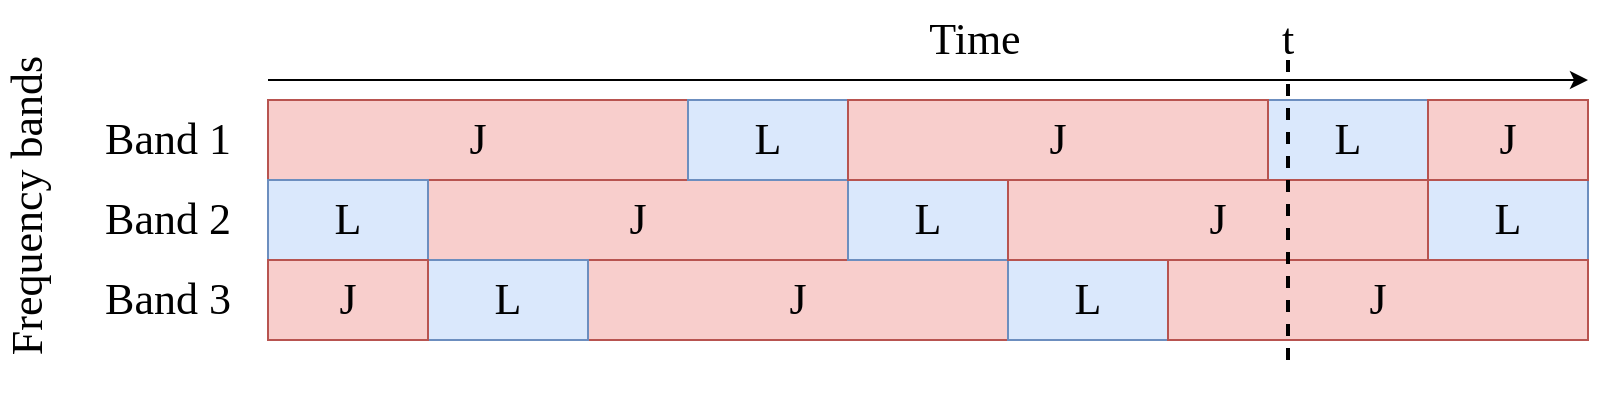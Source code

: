 <mxfile version="14.4.3" type="google"><diagram id="-7nCBr4gAES2NWH1ZcXH" name="Page-1"><mxGraphModel dx="1635" dy="814" grid="1" gridSize="10" guides="1" tooltips="1" connect="1" arrows="1" fold="1" page="1" pageScale="1" pageWidth="827" pageHeight="1169" math="0" shadow="0"><root><mxCell id="0"/><mxCell id="1" parent="0"/><mxCell id="w8bH6kXZhR_RgUVfYg8M-1" value="J" style="rounded=0;whiteSpace=wrap;html=1;fillColor=#f8cecc;strokeColor=#b85450;fontSize=22;fontFamily=Times New Roman;" vertex="1" parent="1"><mxGeometry x="150" y="160" width="210" height="40" as="geometry"/></mxCell><mxCell id="w8bH6kXZhR_RgUVfYg8M-2" value="J" style="rounded=0;whiteSpace=wrap;html=1;fillColor=#f8cecc;strokeColor=#b85450;fontSize=22;fontFamily=Times New Roman;" vertex="1" parent="1"><mxGeometry x="230" y="200" width="210" height="40" as="geometry"/></mxCell><mxCell id="w8bH6kXZhR_RgUVfYg8M-3" value="J" style="rounded=0;whiteSpace=wrap;html=1;fillColor=#f8cecc;strokeColor=#b85450;fontSize=22;fontFamily=Times New Roman;" vertex="1" parent="1"><mxGeometry x="310" y="240" width="210" height="40" as="geometry"/></mxCell><mxCell id="w8bH6kXZhR_RgUVfYg8M-4" value="L" style="rounded=0;whiteSpace=wrap;html=1;fillColor=#dae8fc;strokeColor=#6c8ebf;fontSize=22;fontFamily=Times New Roman;" vertex="1" parent="1"><mxGeometry x="150" y="200" width="80" height="40" as="geometry"/></mxCell><mxCell id="w8bH6kXZhR_RgUVfYg8M-5" value="L" style="rounded=0;whiteSpace=wrap;html=1;fillColor=#dae8fc;strokeColor=#6c8ebf;fontSize=22;fontFamily=Times New Roman;" vertex="1" parent="1"><mxGeometry x="230" y="240" width="80" height="40" as="geometry"/></mxCell><mxCell id="w8bH6kXZhR_RgUVfYg8M-6" value="J" style="rounded=0;whiteSpace=wrap;html=1;fillColor=#f8cecc;strokeColor=#b85450;fontSize=22;fontFamily=Times New Roman;" vertex="1" parent="1"><mxGeometry x="150" y="240" width="80" height="40" as="geometry"/></mxCell><mxCell id="w8bH6kXZhR_RgUVfYg8M-7" value="L" style="rounded=0;whiteSpace=wrap;html=1;fillColor=#dae8fc;strokeColor=#6c8ebf;fontSize=22;fontFamily=Times New Roman;" vertex="1" parent="1"><mxGeometry x="360" y="160" width="80" height="40" as="geometry"/></mxCell><mxCell id="w8bH6kXZhR_RgUVfYg8M-8" value="L" style="rounded=0;whiteSpace=wrap;html=1;fillColor=#dae8fc;strokeColor=#6c8ebf;fontSize=22;fontFamily=Times New Roman;" vertex="1" parent="1"><mxGeometry x="440" y="200" width="80" height="40" as="geometry"/></mxCell><mxCell id="w8bH6kXZhR_RgUVfYg8M-9" value="L" style="rounded=0;whiteSpace=wrap;html=1;fillColor=#dae8fc;strokeColor=#6c8ebf;fontSize=22;fontFamily=Times New Roman;" vertex="1" parent="1"><mxGeometry x="520" y="240" width="80" height="40" as="geometry"/></mxCell><mxCell id="w8bH6kXZhR_RgUVfYg8M-13" value="L" style="rounded=0;whiteSpace=wrap;html=1;fillColor=#dae8fc;strokeColor=#6c8ebf;fontSize=22;fontFamily=Times New Roman;" vertex="1" parent="1"><mxGeometry x="650" y="160" width="80" height="40" as="geometry"/></mxCell><mxCell id="w8bH6kXZhR_RgUVfYg8M-14" value="L" style="rounded=0;whiteSpace=wrap;html=1;fillColor=#dae8fc;strokeColor=#6c8ebf;fontSize=22;fontFamily=Times New Roman;" vertex="1" parent="1"><mxGeometry x="730" y="200" width="80" height="40" as="geometry"/></mxCell><mxCell id="w8bH6kXZhR_RgUVfYg8M-15" value="J" style="rounded=0;whiteSpace=wrap;html=1;fillColor=#f8cecc;strokeColor=#b85450;fontSize=22;fontFamily=Times New Roman;" vertex="1" parent="1"><mxGeometry x="730" y="160" width="80" height="40" as="geometry"/></mxCell><mxCell id="w8bH6kXZhR_RgUVfYg8M-16" value="Frequency bands&amp;nbsp;" style="text;html=1;strokeColor=none;fillColor=none;align=center;verticalAlign=middle;whiteSpace=wrap;rounded=0;fontFamily=Times New Roman;fontSize=22;rotation=-90;" vertex="1" parent="1"><mxGeometry x="-70" y="200" width="200" height="20" as="geometry"/></mxCell><mxCell id="w8bH6kXZhR_RgUVfYg8M-18" value="Band 1" style="text;html=1;strokeColor=none;fillColor=none;align=center;verticalAlign=middle;whiteSpace=wrap;rounded=0;fontFamily=Times New Roman;fontSize=22;" vertex="1" parent="1"><mxGeometry x="60" y="170" width="80" height="20" as="geometry"/></mxCell><mxCell id="w8bH6kXZhR_RgUVfYg8M-19" value="Band 3" style="text;html=1;strokeColor=none;fillColor=none;align=center;verticalAlign=middle;whiteSpace=wrap;rounded=0;fontFamily=Times New Roman;fontSize=22;" vertex="1" parent="1"><mxGeometry x="60" y="250" width="80" height="20" as="geometry"/></mxCell><mxCell id="w8bH6kXZhR_RgUVfYg8M-20" value="Band 2" style="text;html=1;strokeColor=none;fillColor=none;align=center;verticalAlign=middle;whiteSpace=wrap;rounded=0;fontFamily=Times New Roman;fontSize=22;" vertex="1" parent="1"><mxGeometry x="60" y="210" width="80" height="20" as="geometry"/></mxCell><mxCell id="w8bH6kXZhR_RgUVfYg8M-22" value="" style="endArrow=classic;html=1;fontFamily=Times New Roman;fontSize=22;" edge="1" parent="1"><mxGeometry width="50" height="50" relative="1" as="geometry"><mxPoint x="150" y="150" as="sourcePoint"/><mxPoint x="810" y="150" as="targetPoint"/></mxGeometry></mxCell><mxCell id="w8bH6kXZhR_RgUVfYg8M-23" value="Time" style="edgeLabel;html=1;align=center;verticalAlign=middle;resizable=0;points=[];fontSize=22;fontFamily=Times New Roman;" vertex="1" connectable="0" parent="w8bH6kXZhR_RgUVfYg8M-22"><mxGeometry x="-0.319" y="1" relative="1" as="geometry"><mxPoint x="128" y="-19" as="offset"/></mxGeometry></mxCell><mxCell id="w8bH6kXZhR_RgUVfYg8M-25" value="t" style="text;html=1;strokeColor=none;fillColor=none;align=center;verticalAlign=middle;whiteSpace=wrap;rounded=0;fontFamily=Times New Roman;fontSize=22;" vertex="1" parent="1"><mxGeometry x="640" y="120" width="40" height="20" as="geometry"/></mxCell><mxCell id="w8bH6kXZhR_RgUVfYg8M-30" value="J" style="rounded=0;whiteSpace=wrap;html=1;fillColor=#f8cecc;strokeColor=#b85450;fontSize=22;fontFamily=Times New Roman;" vertex="1" parent="1"><mxGeometry x="440" y="160" width="210" height="40" as="geometry"/></mxCell><mxCell id="w8bH6kXZhR_RgUVfYg8M-31" value="J" style="rounded=0;whiteSpace=wrap;html=1;fillColor=#f8cecc;strokeColor=#b85450;fontSize=22;fontFamily=Times New Roman;" vertex="1" parent="1"><mxGeometry x="520" y="200" width="210" height="40" as="geometry"/></mxCell><mxCell id="w8bH6kXZhR_RgUVfYg8M-32" value="J" style="rounded=0;whiteSpace=wrap;html=1;fillColor=#f8cecc;strokeColor=#b85450;fontSize=22;fontFamily=Times New Roman;" vertex="1" parent="1"><mxGeometry x="600" y="240" width="210" height="40" as="geometry"/></mxCell><mxCell id="w8bH6kXZhR_RgUVfYg8M-34" value="" style="endArrow=none;dashed=1;html=1;strokeWidth=2;fontFamily=Times New Roman;fontSize=22;" edge="1" parent="1"><mxGeometry width="50" height="50" relative="1" as="geometry"><mxPoint x="660" y="290" as="sourcePoint"/><mxPoint x="660" y="140" as="targetPoint"/><Array as="points"><mxPoint x="660" y="220"/></Array></mxGeometry></mxCell></root></mxGraphModel></diagram></mxfile>